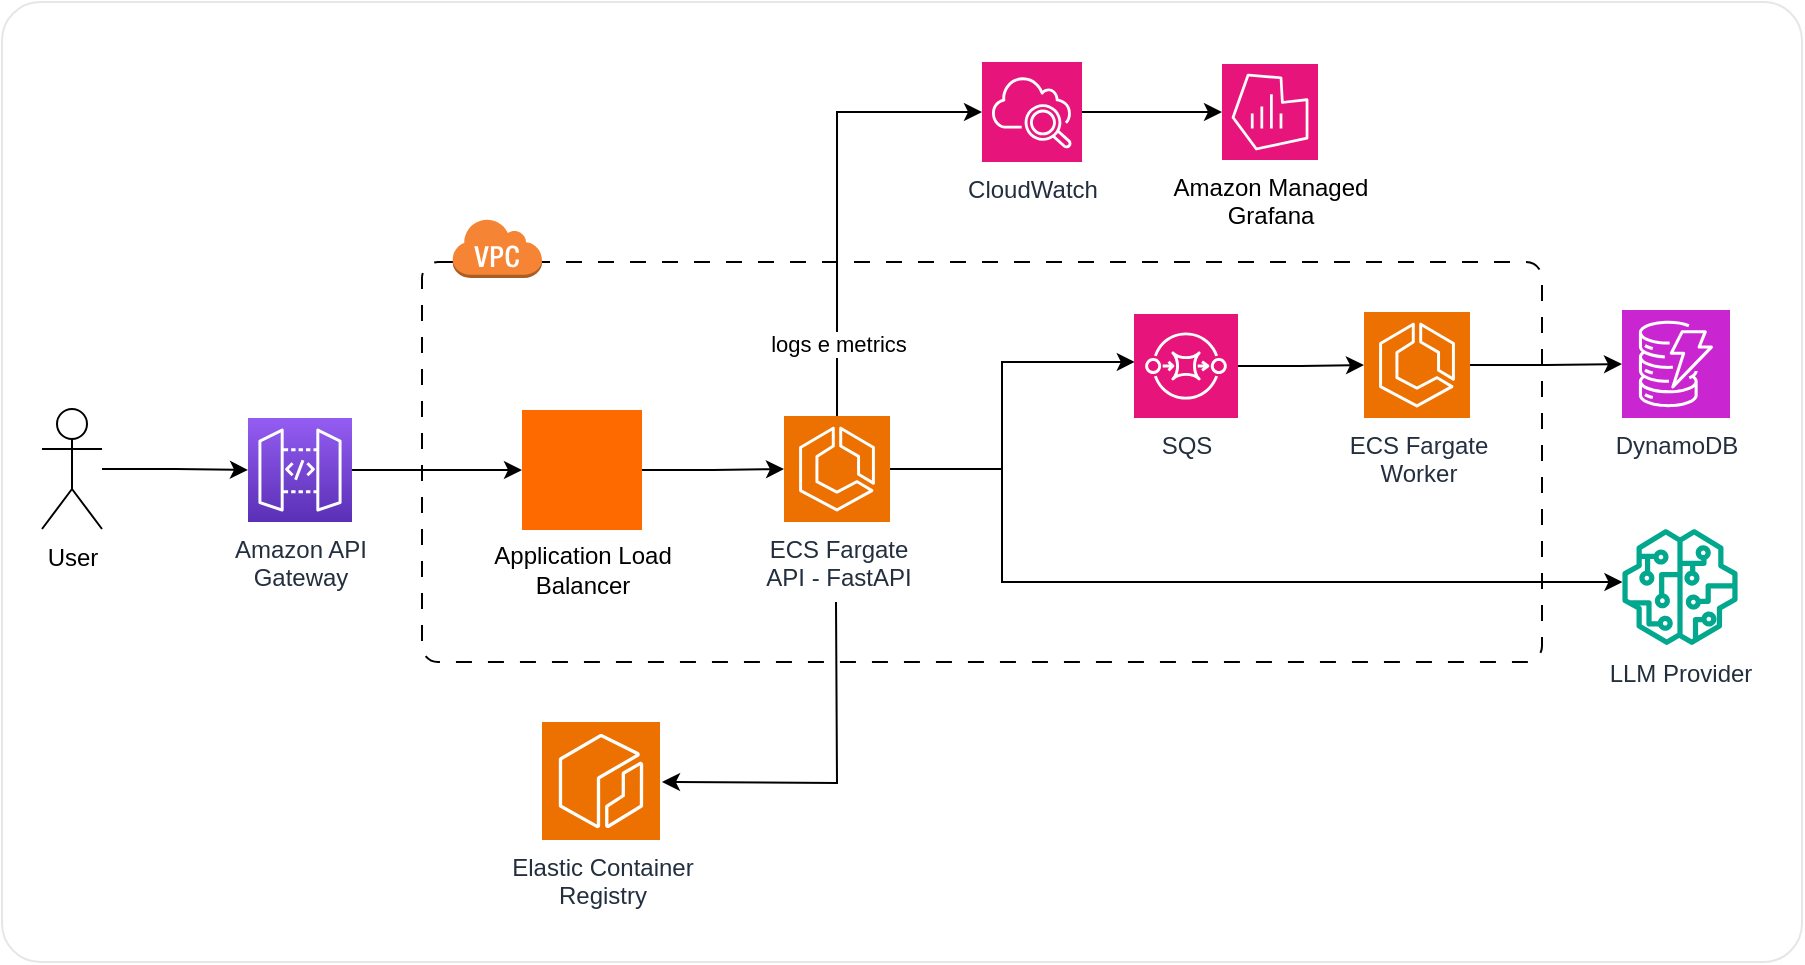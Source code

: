 <mxfile version="26.1.1">
  <diagram id="_uCBs_YcpVC_Cj8ShVzP" name="Arquitetura">
    <mxGraphModel dx="1195" dy="697" grid="1" gridSize="10" guides="1" tooltips="1" connect="1" arrows="1" fold="1" page="1" pageScale="1" pageWidth="827" pageHeight="1169" math="0" shadow="0">
      <root>
        <mxCell id="0" />
        <mxCell id="1" parent="0" />
        <mxCell id="eMamBAK1yqmDbK0pNENE-14" value="" style="edgeStyle=orthogonalEdgeStyle;rounded=0;orthogonalLoop=1;jettySize=auto;html=1;" edge="1" parent="1" source="eMamBAK1yqmDbK0pNENE-12">
          <mxGeometry relative="1" as="geometry">
            <mxPoint x="1170" y="230" as="targetPoint" />
          </mxGeometry>
        </mxCell>
        <mxCell id="eMamBAK1yqmDbK0pNENE-57" value="" style="group" vertex="1" connectable="0" parent="1">
          <mxGeometry x="200" y="260" width="900" height="480" as="geometry" />
        </mxCell>
        <mxCell id="eMamBAK1yqmDbK0pNENE-56" value="" style="rounded=1;whiteSpace=wrap;html=1;arcSize=4;strokeColor=light-dark(#E6E6E6,#EDEDED);" vertex="1" parent="eMamBAK1yqmDbK0pNENE-57">
          <mxGeometry width="900" height="480" as="geometry" />
        </mxCell>
        <mxCell id="eMamBAK1yqmDbK0pNENE-37" value="" style="rounded=1;whiteSpace=wrap;html=1;fillColor=none;arcSize=4;dashed=1;dashPattern=8 8;" vertex="1" parent="eMamBAK1yqmDbK0pNENE-57">
          <mxGeometry x="210" y="130" width="560" height="200" as="geometry" />
        </mxCell>
        <mxCell id="eMamBAK1yqmDbK0pNENE-27" value="" style="edgeStyle=orthogonalEdgeStyle;rounded=0;orthogonalLoop=1;jettySize=auto;html=1;endArrow=none;startFill=1;startArrow=classic;" edge="1" parent="eMamBAK1yqmDbK0pNENE-57">
          <mxGeometry relative="1" as="geometry">
            <mxPoint x="330" y="390" as="sourcePoint" />
            <mxPoint x="417" y="300" as="targetPoint" />
          </mxGeometry>
        </mxCell>
        <mxCell id="eMamBAK1yqmDbK0pNENE-23" value="" style="edgeStyle=orthogonalEdgeStyle;rounded=0;orthogonalLoop=1;jettySize=auto;html=1;" edge="1" parent="eMamBAK1yqmDbK0pNENE-57" source="kB_i2MOOOMEn5ZTrfHnB-1" target="eMamBAK1yqmDbK0pNENE-6">
          <mxGeometry relative="1" as="geometry" />
        </mxCell>
        <mxCell id="kB_i2MOOOMEn5ZTrfHnB-1" value="Amazon API&lt;br&gt;Gateway&lt;br&gt;" style="outlineConnect=0;fontColor=#232F3E;gradientColor=#945DF2;gradientDirection=north;fillColor=#5A30B5;strokeColor=#ffffff;dashed=0;verticalLabelPosition=bottom;verticalAlign=top;align=center;html=1;fontSize=12;fontStyle=0;aspect=fixed;shape=mxgraph.aws4.resourceIcon;resIcon=mxgraph.aws4.api_gateway;labelBackgroundColor=#ffffff;" vertex="1" parent="eMamBAK1yqmDbK0pNENE-57">
          <mxGeometry x="123" y="208" width="52" height="52" as="geometry" />
        </mxCell>
        <mxCell id="eMamBAK1yqmDbK0pNENE-53" value="" style="edgeStyle=orthogonalEdgeStyle;rounded=0;orthogonalLoop=1;jettySize=auto;html=1;" edge="1" parent="eMamBAK1yqmDbK0pNENE-57" source="kB_i2MOOOMEn5ZTrfHnB-2" target="kB_i2MOOOMEn5ZTrfHnB-1">
          <mxGeometry relative="1" as="geometry" />
        </mxCell>
        <mxCell id="kB_i2MOOOMEn5ZTrfHnB-2" value="User" style="shape=umlActor;verticalLabelPosition=bottom;verticalAlign=top;html=1;outlineConnect=0;" vertex="1" parent="eMamBAK1yqmDbK0pNENE-57">
          <mxGeometry x="20" y="203.5" width="30" height="60" as="geometry" />
        </mxCell>
        <mxCell id="eMamBAK1yqmDbK0pNENE-25" value="" style="edgeStyle=orthogonalEdgeStyle;rounded=0;orthogonalLoop=1;jettySize=auto;html=1;entryX=0;entryY=0.5;entryDx=0;entryDy=0;entryPerimeter=0;exitX=0.5;exitY=0;exitDx=0;exitDy=0;exitPerimeter=0;" edge="1" parent="eMamBAK1yqmDbK0pNENE-57" source="eMamBAK1yqmDbK0pNENE-3" target="eMamBAK1yqmDbK0pNENE-5">
          <mxGeometry relative="1" as="geometry" />
        </mxCell>
        <mxCell id="eMamBAK1yqmDbK0pNENE-50" value="logs e metrics" style="edgeLabel;html=1;align=center;verticalAlign=middle;resizable=0;points=[];" vertex="1" connectable="0" parent="eMamBAK1yqmDbK0pNENE-25">
          <mxGeometry x="-0.105" relative="1" as="geometry">
            <mxPoint y="64" as="offset" />
          </mxGeometry>
        </mxCell>
        <mxCell id="eMamBAK1yqmDbK0pNENE-48" value="" style="edgeStyle=orthogonalEdgeStyle;rounded=0;orthogonalLoop=1;jettySize=auto;html=1;" edge="1" parent="eMamBAK1yqmDbK0pNENE-57" source="eMamBAK1yqmDbK0pNENE-5" target="eMamBAK1yqmDbK0pNENE-47">
          <mxGeometry relative="1" as="geometry" />
        </mxCell>
        <mxCell id="eMamBAK1yqmDbK0pNENE-5" value="&lt;div&gt;CloudWatch&lt;/div&gt;" style="sketch=0;points=[[0,0,0],[0.25,0,0],[0.5,0,0],[0.75,0,0],[1,0,0],[0,1,0],[0.25,1,0],[0.5,1,0],[0.75,1,0],[1,1,0],[0,0.25,0],[0,0.5,0],[0,0.75,0],[1,0.25,0],[1,0.5,0],[1,0.75,0]];points=[[0,0,0],[0.25,0,0],[0.5,0,0],[0.75,0,0],[1,0,0],[0,1,0],[0.25,1,0],[0.5,1,0],[0.75,1,0],[1,1,0],[0,0.25,0],[0,0.5,0],[0,0.75,0],[1,0.25,0],[1,0.5,0],[1,0.75,0]];outlineConnect=0;fontColor=#232F3E;fillColor=#E7157B;strokeColor=#ffffff;dashed=0;verticalLabelPosition=bottom;verticalAlign=top;align=center;html=1;fontSize=12;fontStyle=0;aspect=fixed;shape=mxgraph.aws4.resourceIcon;resIcon=mxgraph.aws4.cloudwatch_2;" vertex="1" parent="eMamBAK1yqmDbK0pNENE-57">
          <mxGeometry x="490" y="30" width="50" height="50" as="geometry" />
        </mxCell>
        <mxCell id="eMamBAK1yqmDbK0pNENE-26" value="" style="edgeStyle=orthogonalEdgeStyle;rounded=0;orthogonalLoop=1;jettySize=auto;html=1;entryX=0.027;entryY=0.461;entryDx=0;entryDy=0;entryPerimeter=0;" edge="1" parent="eMamBAK1yqmDbK0pNENE-57">
          <mxGeometry relative="1" as="geometry">
            <mxPoint x="443.0" y="233.509" as="sourcePoint" />
            <mxPoint x="566.404" y="179.972" as="targetPoint" />
            <Array as="points">
              <mxPoint x="500" y="234" />
              <mxPoint x="500" y="180" />
            </Array>
          </mxGeometry>
        </mxCell>
        <mxCell id="eMamBAK1yqmDbK0pNENE-33" style="edgeStyle=orthogonalEdgeStyle;rounded=0;orthogonalLoop=1;jettySize=auto;html=1;" edge="1" parent="eMamBAK1yqmDbK0pNENE-57" target="eMamBAK1yqmDbK0pNENE-16">
          <mxGeometry relative="1" as="geometry">
            <mxPoint x="440" y="233.512" as="sourcePoint" />
            <mxPoint x="561.214" y="290.0" as="targetPoint" />
            <Array as="points">
              <mxPoint x="500" y="234" />
              <mxPoint x="500" y="290" />
            </Array>
          </mxGeometry>
        </mxCell>
        <mxCell id="eMamBAK1yqmDbK0pNENE-3" value="&lt;div&gt;ECS Fargate&lt;/div&gt;&lt;div&gt;API - FastAPI&lt;/div&gt;" style="sketch=0;points=[[0,0,0],[0.25,0,0],[0.5,0,0],[0.75,0,0],[1,0,0],[0,1,0],[0.25,1,0],[0.5,1,0],[0.75,1,0],[1,1,0],[0,0.25,0],[0,0.5,0],[0,0.75,0],[1,0.25,0],[1,0.5,0],[1,0.75,0]];outlineConnect=0;fontColor=#232F3E;fillColor=#ED7100;strokeColor=#ffffff;dashed=0;verticalLabelPosition=bottom;verticalAlign=top;align=center;html=1;fontSize=12;fontStyle=0;aspect=fixed;shape=mxgraph.aws4.resourceIcon;resIcon=mxgraph.aws4.ecs;" vertex="1" parent="eMamBAK1yqmDbK0pNENE-57">
          <mxGeometry x="391" y="207" width="53" height="53" as="geometry" />
        </mxCell>
        <mxCell id="eMamBAK1yqmDbK0pNENE-24" value="" style="edgeStyle=orthogonalEdgeStyle;rounded=0;orthogonalLoop=1;jettySize=auto;html=1;" edge="1" parent="eMamBAK1yqmDbK0pNENE-57" source="eMamBAK1yqmDbK0pNENE-6" target="eMamBAK1yqmDbK0pNENE-3">
          <mxGeometry relative="1" as="geometry" />
        </mxCell>
        <mxCell id="eMamBAK1yqmDbK0pNENE-6" value="&lt;div&gt;&lt;br&gt;&lt;/div&gt;&lt;div&gt;&lt;br&gt;&lt;/div&gt;&lt;div&gt;&lt;br&gt;&lt;/div&gt;&lt;div&gt;&lt;br&gt;&lt;/div&gt;&lt;div&gt;&lt;br&gt;&lt;/div&gt;&lt;div&gt;&lt;br&gt;&lt;/div&gt;&lt;div&gt;&lt;br&gt;&lt;/div&gt;&lt;div&gt;Application Load&lt;/div&gt;&lt;div&gt;Balancer&lt;/div&gt;" style="points=[];aspect=fixed;html=1;align=center;shadow=0;dashed=0;fillColor=#FF6A00;strokeColor=none;shape=mxgraph.alibaba_cloud.alb_application_load_balancer_02;" vertex="1" parent="eMamBAK1yqmDbK0pNENE-57">
          <mxGeometry x="260" y="204" width="60" height="60" as="geometry" />
        </mxCell>
        <mxCell id="eMamBAK1yqmDbK0pNENE-7" value="Elastic Container&lt;div&gt;Registry&lt;/div&gt;" style="sketch=0;points=[[0,0,0],[0.25,0,0],[0.5,0,0],[0.75,0,0],[1,0,0],[0,1,0],[0.25,1,0],[0.5,1,0],[0.75,1,0],[1,1,0],[0,0.25,0],[0,0.5,0],[0,0.75,0],[1,0.25,0],[1,0.5,0],[1,0.75,0]];outlineConnect=0;fontColor=#232F3E;fillColor=#ED7100;strokeColor=#ffffff;dashed=0;verticalLabelPosition=bottom;verticalAlign=top;align=center;html=1;fontSize=12;fontStyle=0;aspect=fixed;shape=mxgraph.aws4.resourceIcon;resIcon=mxgraph.aws4.ecr;" vertex="1" parent="eMamBAK1yqmDbK0pNENE-57">
          <mxGeometry x="270" y="360" width="59" height="59" as="geometry" />
        </mxCell>
        <mxCell id="eMamBAK1yqmDbK0pNENE-49" value="" style="edgeStyle=orthogonalEdgeStyle;rounded=0;orthogonalLoop=1;jettySize=auto;html=1;" edge="1" parent="eMamBAK1yqmDbK0pNENE-57" source="eMamBAK1yqmDbK0pNENE-8" target="eMamBAK1yqmDbK0pNENE-42">
          <mxGeometry relative="1" as="geometry" />
        </mxCell>
        <mxCell id="eMamBAK1yqmDbK0pNENE-8" value="SQS" style="sketch=0;points=[[0,0,0],[0.25,0,0],[0.5,0,0],[0.75,0,0],[1,0,0],[0,1,0],[0.25,1,0],[0.5,1,0],[0.75,1,0],[1,1,0],[0,0.25,0],[0,0.5,0],[0,0.75,0],[1,0.25,0],[1,0.5,0],[1,0.75,0]];outlineConnect=0;fontColor=#232F3E;fillColor=#E7157B;strokeColor=#ffffff;dashed=0;verticalLabelPosition=bottom;verticalAlign=top;align=center;html=1;fontSize=12;fontStyle=0;aspect=fixed;shape=mxgraph.aws4.resourceIcon;resIcon=mxgraph.aws4.sqs;" vertex="1" parent="eMamBAK1yqmDbK0pNENE-57">
          <mxGeometry x="566" y="156" width="52" height="52" as="geometry" />
        </mxCell>
        <mxCell id="eMamBAK1yqmDbK0pNENE-16" value="LLM Provider&lt;div&gt;&lt;br&gt;&lt;/div&gt;" style="sketch=0;outlineConnect=0;fontColor=#232F3E;gradientColor=none;fillColor=#01A88D;strokeColor=none;dashed=0;verticalLabelPosition=bottom;verticalAlign=top;align=center;html=1;fontSize=12;fontStyle=0;aspect=fixed;pointerEvents=1;shape=mxgraph.aws4.sagemaker_model;" vertex="1" parent="eMamBAK1yqmDbK0pNENE-57">
          <mxGeometry x="810" y="263.5" width="58" height="58" as="geometry" />
        </mxCell>
        <mxCell id="eMamBAK1yqmDbK0pNENE-2" value="" style="outlineConnect=0;dashed=0;verticalLabelPosition=bottom;verticalAlign=top;align=center;html=1;shape=mxgraph.aws3.virtual_private_cloud;fillColor=#F58534;gradientColor=none;" vertex="1" parent="eMamBAK1yqmDbK0pNENE-57">
          <mxGeometry x="225" y="108" width="45" height="30" as="geometry" />
        </mxCell>
        <mxCell id="eMamBAK1yqmDbK0pNENE-44" value="" style="edgeStyle=orthogonalEdgeStyle;rounded=0;orthogonalLoop=1;jettySize=auto;html=1;" edge="1" parent="eMamBAK1yqmDbK0pNENE-57" source="eMamBAK1yqmDbK0pNENE-42" target="eMamBAK1yqmDbK0pNENE-43">
          <mxGeometry relative="1" as="geometry" />
        </mxCell>
        <mxCell id="eMamBAK1yqmDbK0pNENE-42" value="&lt;div&gt;ECS Fargate&lt;/div&gt;&lt;div&gt;Worker&lt;/div&gt;" style="sketch=0;points=[[0,0,0],[0.25,0,0],[0.5,0,0],[0.75,0,0],[1,0,0],[0,1,0],[0.25,1,0],[0.5,1,0],[0.75,1,0],[1,1,0],[0,0.25,0],[0,0.5,0],[0,0.75,0],[1,0.25,0],[1,0.5,0],[1,0.75,0]];outlineConnect=0;fontColor=#232F3E;fillColor=#ED7100;strokeColor=#ffffff;dashed=0;verticalLabelPosition=bottom;verticalAlign=top;align=center;html=1;fontSize=12;fontStyle=0;aspect=fixed;shape=mxgraph.aws4.resourceIcon;resIcon=mxgraph.aws4.ecs;" vertex="1" parent="eMamBAK1yqmDbK0pNENE-57">
          <mxGeometry x="681" y="155" width="53" height="53" as="geometry" />
        </mxCell>
        <mxCell id="eMamBAK1yqmDbK0pNENE-43" value="DynamoDB" style="sketch=0;points=[[0,0,0],[0.25,0,0],[0.5,0,0],[0.75,0,0],[1,0,0],[0,1,0],[0.25,1,0],[0.5,1,0],[0.75,1,0],[1,1,0],[0,0.25,0],[0,0.5,0],[0,0.75,0],[1,0.25,0],[1,0.5,0],[1,0.75,0]];outlineConnect=0;fontColor=#232F3E;fillColor=#C925D1;strokeColor=#ffffff;dashed=0;verticalLabelPosition=bottom;verticalAlign=top;align=center;html=1;fontSize=12;fontStyle=0;aspect=fixed;shape=mxgraph.aws4.resourceIcon;resIcon=mxgraph.aws4.dynamodb;" vertex="1" parent="eMamBAK1yqmDbK0pNENE-57">
          <mxGeometry x="810" y="154" width="54" height="54" as="geometry" />
        </mxCell>
        <mxCell id="eMamBAK1yqmDbK0pNENE-47" value="&lt;span style=&quot;color: rgb(0, 0, 0); background-color: rgb(255, 255, 255);&quot;&gt;Amazon Managed&lt;/span&gt;&lt;div style=&quot;color: rgb(0, 0, 0);&quot;&gt;Grafana&lt;/div&gt;" style="sketch=0;points=[[0,0,0],[0.25,0,0],[0.5,0,0],[0.75,0,0],[1,0,0],[0,1,0],[0.25,1,0],[0.5,1,0],[0.75,1,0],[1,1,0],[0,0.25,0],[0,0.5,0],[0,0.75,0],[1,0.25,0],[1,0.5,0],[1,0.75,0]];points=[[0,0,0],[0.25,0,0],[0.5,0,0],[0.75,0,0],[1,0,0],[0,1,0],[0.25,1,0],[0.5,1,0],[0.75,1,0],[1,1,0],[0,0.25,0],[0,0.5,0],[0,0.75,0],[1,0.25,0],[1,0.5,0],[1,0.75,0]];outlineConnect=0;fontColor=#232F3E;fillColor=#E7157B;strokeColor=#ffffff;dashed=0;verticalLabelPosition=bottom;verticalAlign=top;align=center;html=1;fontSize=12;fontStyle=0;aspect=fixed;shape=mxgraph.aws4.resourceIcon;resIcon=mxgraph.aws4.managed_service_for_grafana;" vertex="1" parent="eMamBAK1yqmDbK0pNENE-57">
          <mxGeometry x="610" y="31" width="48" height="48" as="geometry" />
        </mxCell>
      </root>
    </mxGraphModel>
  </diagram>
</mxfile>
